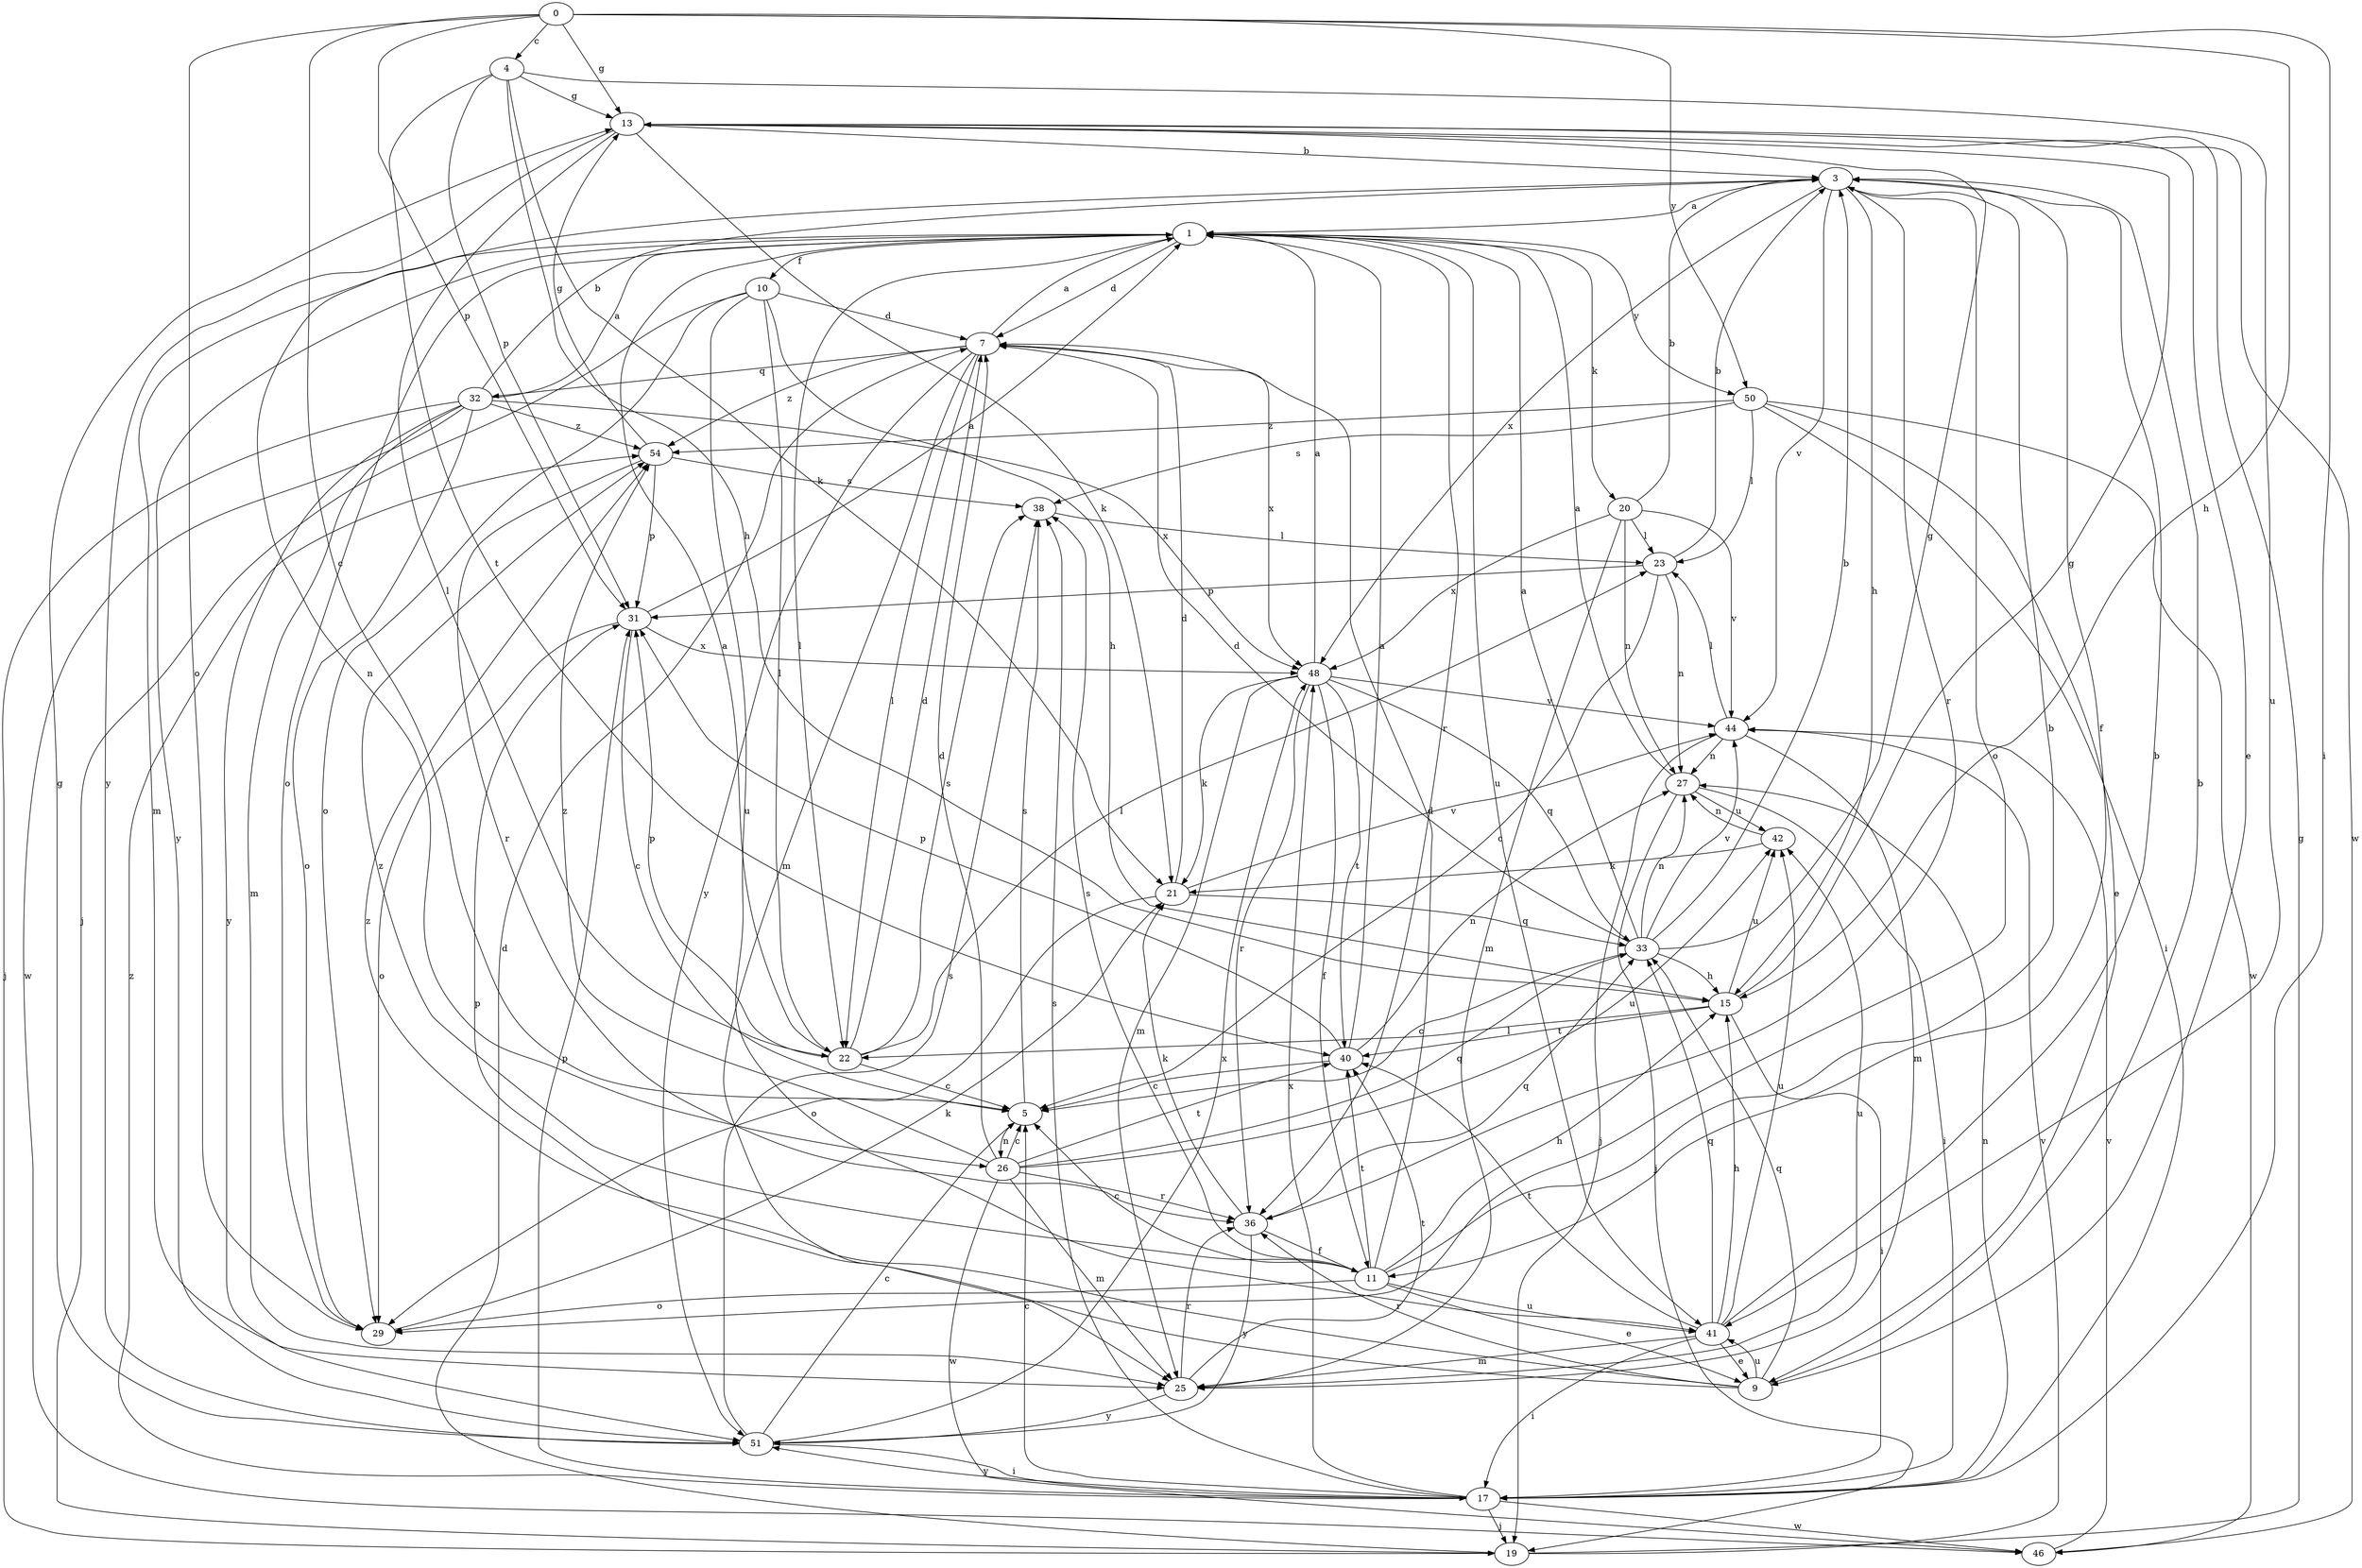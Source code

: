 strict digraph  {
0;
1;
3;
4;
5;
7;
9;
10;
11;
13;
15;
17;
19;
20;
21;
22;
23;
25;
26;
27;
29;
31;
32;
33;
36;
38;
40;
41;
42;
44;
46;
48;
50;
51;
54;
0 -> 4  [label=c];
0 -> 5  [label=c];
0 -> 13  [label=g];
0 -> 15  [label=h];
0 -> 17  [label=i];
0 -> 29  [label=o];
0 -> 31  [label=p];
0 -> 50  [label=y];
1 -> 7  [label=d];
1 -> 10  [label=f];
1 -> 20  [label=k];
1 -> 22  [label=l];
1 -> 25  [label=m];
1 -> 29  [label=o];
1 -> 36  [label=r];
1 -> 41  [label=u];
1 -> 50  [label=y];
1 -> 51  [label=y];
3 -> 1  [label=a];
3 -> 11  [label=f];
3 -> 15  [label=h];
3 -> 26  [label=n];
3 -> 29  [label=o];
3 -> 36  [label=r];
3 -> 44  [label=v];
3 -> 48  [label=x];
4 -> 13  [label=g];
4 -> 15  [label=h];
4 -> 21  [label=k];
4 -> 31  [label=p];
4 -> 40  [label=t];
4 -> 41  [label=u];
5 -> 26  [label=n];
5 -> 38  [label=s];
7 -> 1  [label=a];
7 -> 22  [label=l];
7 -> 25  [label=m];
7 -> 32  [label=q];
7 -> 48  [label=x];
7 -> 51  [label=y];
7 -> 54  [label=z];
9 -> 3  [label=b];
9 -> 31  [label=p];
9 -> 33  [label=q];
9 -> 36  [label=r];
9 -> 41  [label=u];
9 -> 54  [label=z];
10 -> 7  [label=d];
10 -> 15  [label=h];
10 -> 19  [label=j];
10 -> 22  [label=l];
10 -> 29  [label=o];
10 -> 41  [label=u];
11 -> 3  [label=b];
11 -> 5  [label=c];
11 -> 7  [label=d];
11 -> 9  [label=e];
11 -> 15  [label=h];
11 -> 29  [label=o];
11 -> 38  [label=s];
11 -> 40  [label=t];
11 -> 41  [label=u];
11 -> 54  [label=z];
13 -> 3  [label=b];
13 -> 9  [label=e];
13 -> 21  [label=k];
13 -> 22  [label=l];
13 -> 46  [label=w];
13 -> 51  [label=y];
15 -> 13  [label=g];
15 -> 17  [label=i];
15 -> 22  [label=l];
15 -> 40  [label=t];
15 -> 42  [label=u];
17 -> 5  [label=c];
17 -> 19  [label=j];
17 -> 27  [label=n];
17 -> 31  [label=p];
17 -> 38  [label=s];
17 -> 46  [label=w];
17 -> 48  [label=x];
17 -> 51  [label=y];
17 -> 54  [label=z];
19 -> 7  [label=d];
19 -> 13  [label=g];
19 -> 44  [label=v];
20 -> 3  [label=b];
20 -> 23  [label=l];
20 -> 25  [label=m];
20 -> 27  [label=n];
20 -> 44  [label=v];
20 -> 48  [label=x];
21 -> 7  [label=d];
21 -> 29  [label=o];
21 -> 33  [label=q];
21 -> 44  [label=v];
22 -> 1  [label=a];
22 -> 5  [label=c];
22 -> 7  [label=d];
22 -> 23  [label=l];
22 -> 31  [label=p];
22 -> 38  [label=s];
23 -> 3  [label=b];
23 -> 5  [label=c];
23 -> 27  [label=n];
23 -> 31  [label=p];
25 -> 36  [label=r];
25 -> 40  [label=t];
25 -> 42  [label=u];
25 -> 51  [label=y];
26 -> 5  [label=c];
26 -> 7  [label=d];
26 -> 25  [label=m];
26 -> 33  [label=q];
26 -> 36  [label=r];
26 -> 40  [label=t];
26 -> 42  [label=u];
26 -> 46  [label=w];
26 -> 54  [label=z];
27 -> 1  [label=a];
27 -> 17  [label=i];
27 -> 19  [label=j];
27 -> 42  [label=u];
29 -> 21  [label=k];
31 -> 1  [label=a];
31 -> 5  [label=c];
31 -> 29  [label=o];
31 -> 48  [label=x];
32 -> 1  [label=a];
32 -> 3  [label=b];
32 -> 19  [label=j];
32 -> 25  [label=m];
32 -> 29  [label=o];
32 -> 46  [label=w];
32 -> 48  [label=x];
32 -> 51  [label=y];
32 -> 54  [label=z];
33 -> 1  [label=a];
33 -> 3  [label=b];
33 -> 5  [label=c];
33 -> 7  [label=d];
33 -> 13  [label=g];
33 -> 15  [label=h];
33 -> 27  [label=n];
33 -> 44  [label=v];
36 -> 11  [label=f];
36 -> 21  [label=k];
36 -> 33  [label=q];
36 -> 51  [label=y];
38 -> 23  [label=l];
40 -> 1  [label=a];
40 -> 5  [label=c];
40 -> 27  [label=n];
40 -> 31  [label=p];
41 -> 3  [label=b];
41 -> 9  [label=e];
41 -> 15  [label=h];
41 -> 17  [label=i];
41 -> 25  [label=m];
41 -> 33  [label=q];
41 -> 40  [label=t];
41 -> 42  [label=u];
42 -> 21  [label=k];
42 -> 27  [label=n];
44 -> 19  [label=j];
44 -> 23  [label=l];
44 -> 25  [label=m];
44 -> 27  [label=n];
46 -> 44  [label=v];
48 -> 1  [label=a];
48 -> 11  [label=f];
48 -> 21  [label=k];
48 -> 25  [label=m];
48 -> 33  [label=q];
48 -> 36  [label=r];
48 -> 40  [label=t];
48 -> 44  [label=v];
50 -> 9  [label=e];
50 -> 17  [label=i];
50 -> 23  [label=l];
50 -> 38  [label=s];
50 -> 46  [label=w];
50 -> 54  [label=z];
51 -> 5  [label=c];
51 -> 13  [label=g];
51 -> 17  [label=i];
51 -> 38  [label=s];
51 -> 48  [label=x];
54 -> 13  [label=g];
54 -> 31  [label=p];
54 -> 36  [label=r];
54 -> 38  [label=s];
}
